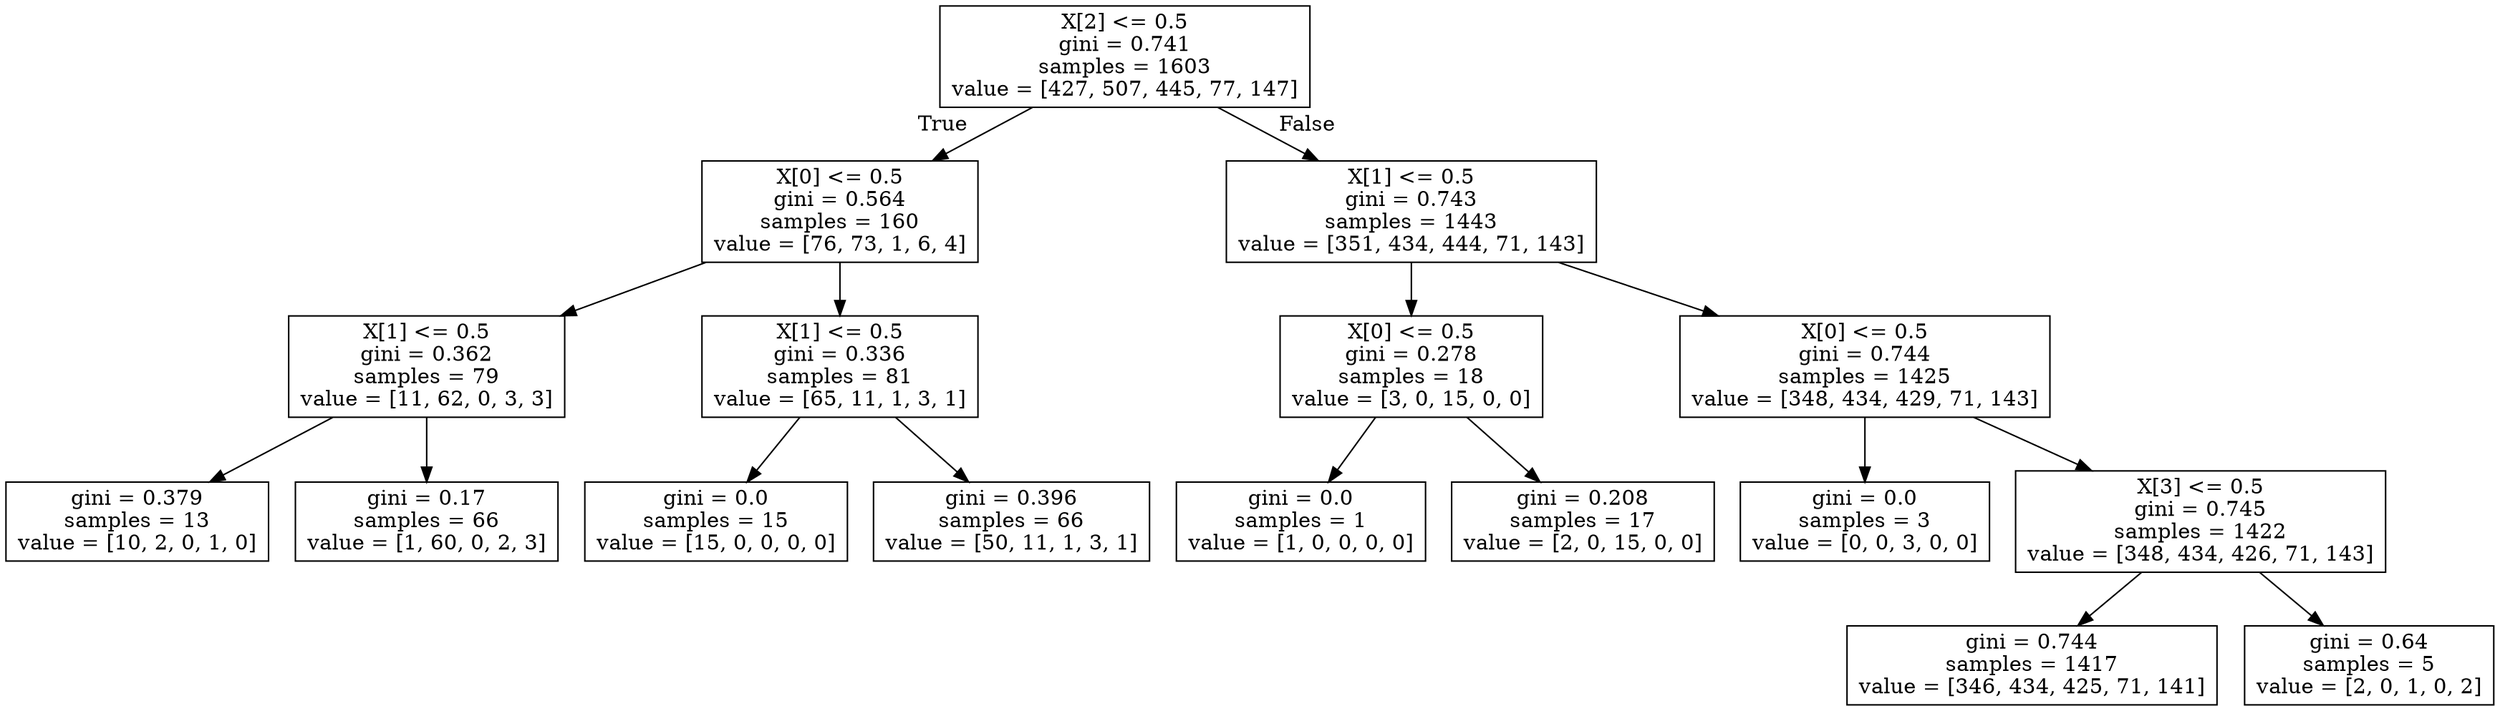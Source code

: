 digraph Tree {
node [shape=box] ;
0 [label="X[2] <= 0.5\ngini = 0.741\nsamples = 1603\nvalue = [427, 507, 445, 77, 147]"] ;
1 [label="X[0] <= 0.5\ngini = 0.564\nsamples = 160\nvalue = [76, 73, 1, 6, 4]"] ;
0 -> 1 [labeldistance=2.5, labelangle=45, headlabel="True"] ;
2 [label="X[1] <= 0.5\ngini = 0.362\nsamples = 79\nvalue = [11, 62, 0, 3, 3]"] ;
1 -> 2 ;
3 [label="gini = 0.379\nsamples = 13\nvalue = [10, 2, 0, 1, 0]"] ;
2 -> 3 ;
4 [label="gini = 0.17\nsamples = 66\nvalue = [1, 60, 0, 2, 3]"] ;
2 -> 4 ;
5 [label="X[1] <= 0.5\ngini = 0.336\nsamples = 81\nvalue = [65, 11, 1, 3, 1]"] ;
1 -> 5 ;
6 [label="gini = 0.0\nsamples = 15\nvalue = [15, 0, 0, 0, 0]"] ;
5 -> 6 ;
7 [label="gini = 0.396\nsamples = 66\nvalue = [50, 11, 1, 3, 1]"] ;
5 -> 7 ;
8 [label="X[1] <= 0.5\ngini = 0.743\nsamples = 1443\nvalue = [351, 434, 444, 71, 143]"] ;
0 -> 8 [labeldistance=2.5, labelangle=-45, headlabel="False"] ;
9 [label="X[0] <= 0.5\ngini = 0.278\nsamples = 18\nvalue = [3, 0, 15, 0, 0]"] ;
8 -> 9 ;
10 [label="gini = 0.0\nsamples = 1\nvalue = [1, 0, 0, 0, 0]"] ;
9 -> 10 ;
11 [label="gini = 0.208\nsamples = 17\nvalue = [2, 0, 15, 0, 0]"] ;
9 -> 11 ;
12 [label="X[0] <= 0.5\ngini = 0.744\nsamples = 1425\nvalue = [348, 434, 429, 71, 143]"] ;
8 -> 12 ;
13 [label="gini = 0.0\nsamples = 3\nvalue = [0, 0, 3, 0, 0]"] ;
12 -> 13 ;
14 [label="X[3] <= 0.5\ngini = 0.745\nsamples = 1422\nvalue = [348, 434, 426, 71, 143]"] ;
12 -> 14 ;
15 [label="gini = 0.744\nsamples = 1417\nvalue = [346, 434, 425, 71, 141]"] ;
14 -> 15 ;
16 [label="gini = 0.64\nsamples = 5\nvalue = [2, 0, 1, 0, 2]"] ;
14 -> 16 ;
}